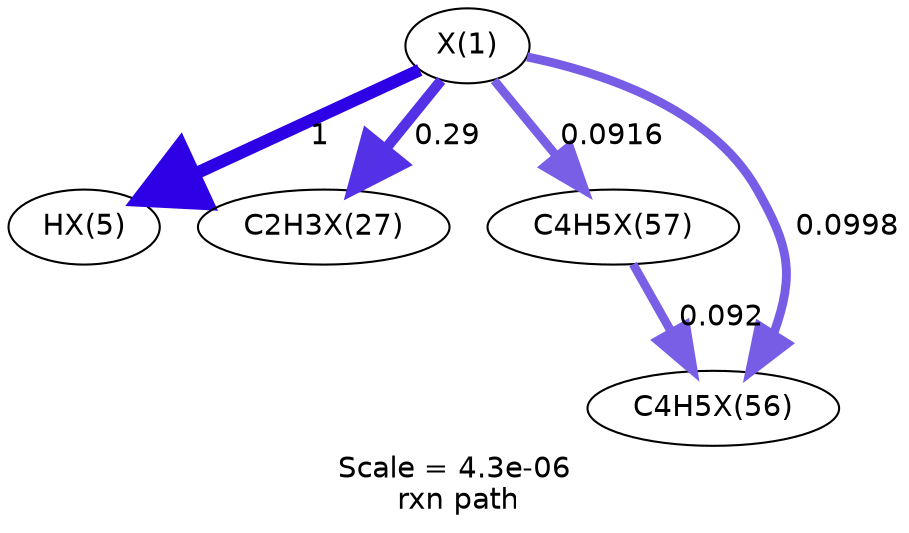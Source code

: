 digraph reaction_paths {
center=1;
s53 -> s54[fontname="Helvetica", style="setlinewidth(6)", arrowsize=3, color="0.7, 1.5, 0.9"
, label=" 1"];
s53 -> s55[fontname="Helvetica", style="setlinewidth(5.06)", arrowsize=2.53, color="0.7, 0.79, 0.9"
, label=" 0.29"];
s53 -> s68[fontname="Helvetica", style="setlinewidth(4.2)", arrowsize=2.1, color="0.7, 0.592, 0.9"
, label=" 0.0916"];
s53 -> s67[fontname="Helvetica", style="setlinewidth(4.26)", arrowsize=2.13, color="0.7, 0.6, 0.9"
, label=" 0.0998"];
s68 -> s67[fontname="Helvetica", style="setlinewidth(4.2)", arrowsize=2.1, color="0.7, 0.592, 0.9"
, label=" 0.092"];
s53 [ fontname="Helvetica", label="X(1)"];
s54 [ fontname="Helvetica", label="HX(5)"];
s55 [ fontname="Helvetica", label="C2H3X(27)"];
s67 [ fontname="Helvetica", label="C4H5X(56)"];
s68 [ fontname="Helvetica", label="C4H5X(57)"];
 label = "Scale = 4.3e-06\l rxn path";
 fontname = "Helvetica";
}
